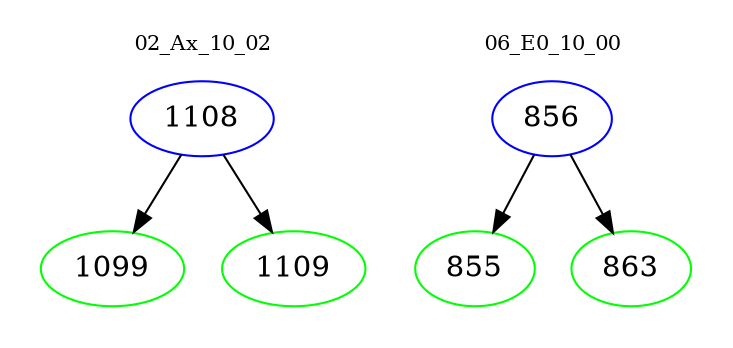 digraph{
subgraph cluster_0 {
color = white
label = "02_Ax_10_02";
fontsize=10;
T0_1108 [label="1108", color="blue"]
T0_1108 -> T0_1099 [color="black"]
T0_1099 [label="1099", color="green"]
T0_1108 -> T0_1109 [color="black"]
T0_1109 [label="1109", color="green"]
}
subgraph cluster_1 {
color = white
label = "06_E0_10_00";
fontsize=10;
T1_856 [label="856", color="blue"]
T1_856 -> T1_855 [color="black"]
T1_855 [label="855", color="green"]
T1_856 -> T1_863 [color="black"]
T1_863 [label="863", color="green"]
}
}
